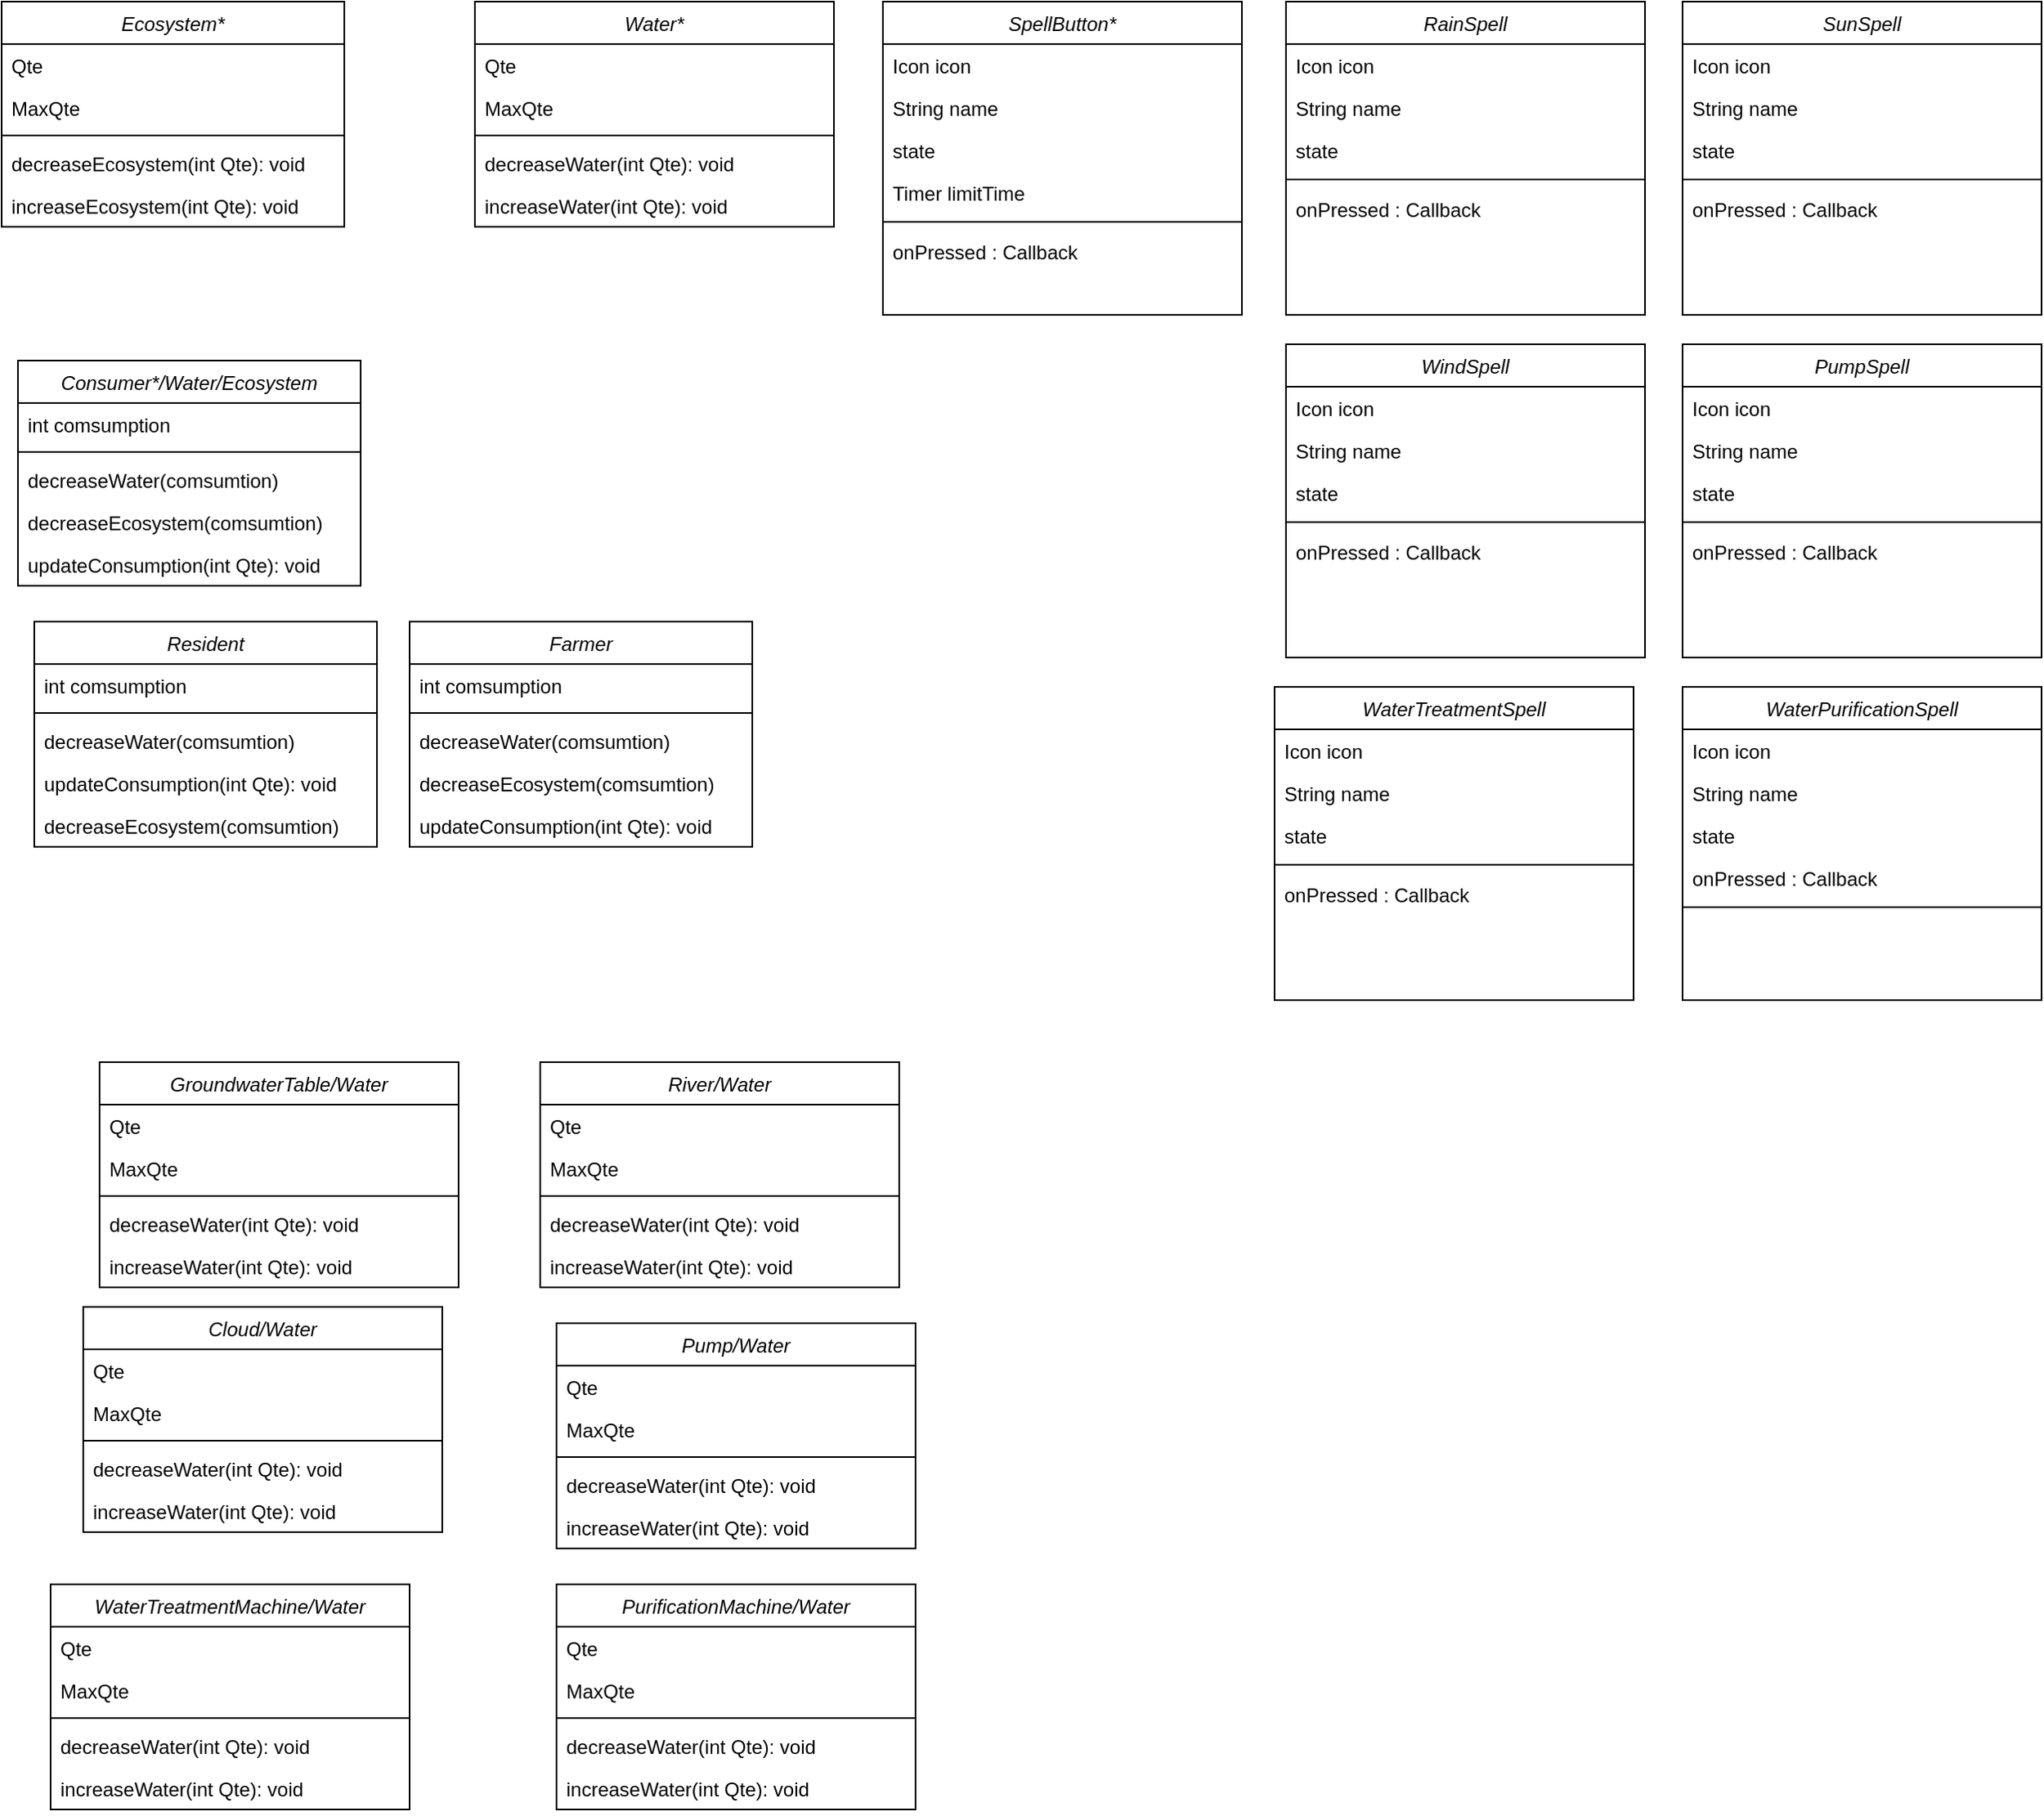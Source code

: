 <mxfile version="15.5.9" type="github">
  <diagram id="C5RBs43oDa-KdzZeNtuy" name="Page-1">
    <mxGraphModel dx="1422" dy="705" grid="1" gridSize="10" guides="1" tooltips="1" connect="1" arrows="1" fold="1" page="1" pageScale="1" pageWidth="827" pageHeight="1169" math="0" shadow="0">
      <root>
        <mxCell id="WIyWlLk6GJQsqaUBKTNV-0" />
        <mxCell id="WIyWlLk6GJQsqaUBKTNV-1" parent="WIyWlLk6GJQsqaUBKTNV-0" />
        <mxCell id="zkfFHV4jXpPFQw0GAbJ--0" value="Ecosystem*" style="swimlane;fontStyle=2;align=center;verticalAlign=top;childLayout=stackLayout;horizontal=1;startSize=26;horizontalStack=0;resizeParent=1;resizeLast=0;collapsible=1;marginBottom=0;rounded=0;shadow=0;strokeWidth=1;" parent="WIyWlLk6GJQsqaUBKTNV-1" vertex="1">
          <mxGeometry x="40" y="80" width="210" height="138" as="geometry">
            <mxRectangle x="230" y="140" width="160" height="26" as="alternateBounds" />
          </mxGeometry>
        </mxCell>
        <mxCell id="zkfFHV4jXpPFQw0GAbJ--1" value="Qte" style="text;align=left;verticalAlign=top;spacingLeft=4;spacingRight=4;overflow=hidden;rotatable=0;points=[[0,0.5],[1,0.5]];portConstraint=eastwest;" parent="zkfFHV4jXpPFQw0GAbJ--0" vertex="1">
          <mxGeometry y="26" width="210" height="26" as="geometry" />
        </mxCell>
        <mxCell id="zkfFHV4jXpPFQw0GAbJ--2" value="MaxQte" style="text;align=left;verticalAlign=top;spacingLeft=4;spacingRight=4;overflow=hidden;rotatable=0;points=[[0,0.5],[1,0.5]];portConstraint=eastwest;rounded=0;shadow=0;html=0;" parent="zkfFHV4jXpPFQw0GAbJ--0" vertex="1">
          <mxGeometry y="52" width="210" height="26" as="geometry" />
        </mxCell>
        <mxCell id="zkfFHV4jXpPFQw0GAbJ--4" value="" style="line;html=1;strokeWidth=1;align=left;verticalAlign=middle;spacingTop=-1;spacingLeft=3;spacingRight=3;rotatable=0;labelPosition=right;points=[];portConstraint=eastwest;" parent="zkfFHV4jXpPFQw0GAbJ--0" vertex="1">
          <mxGeometry y="78" width="210" height="8" as="geometry" />
        </mxCell>
        <mxCell id="zkfFHV4jXpPFQw0GAbJ--5" value="decreaseEcosystem(int Qte): void" style="text;align=left;verticalAlign=top;spacingLeft=4;spacingRight=4;overflow=hidden;rotatable=0;points=[[0,0.5],[1,0.5]];portConstraint=eastwest;" parent="zkfFHV4jXpPFQw0GAbJ--0" vertex="1">
          <mxGeometry y="86" width="210" height="26" as="geometry" />
        </mxCell>
        <mxCell id="nqEdvF_mnoYZQ2Jsdnw8-0" value="increaseEcosystem(int Qte): void" style="text;align=left;verticalAlign=top;spacingLeft=4;spacingRight=4;overflow=hidden;rotatable=0;points=[[0,0.5],[1,0.5]];portConstraint=eastwest;" parent="zkfFHV4jXpPFQw0GAbJ--0" vertex="1">
          <mxGeometry y="112" width="210" height="26" as="geometry" />
        </mxCell>
        <mxCell id="nqEdvF_mnoYZQ2Jsdnw8-1" value="Water*" style="swimlane;fontStyle=2;align=center;verticalAlign=top;childLayout=stackLayout;horizontal=1;startSize=26;horizontalStack=0;resizeParent=1;resizeLast=0;collapsible=1;marginBottom=0;rounded=0;shadow=0;strokeWidth=1;" parent="WIyWlLk6GJQsqaUBKTNV-1" vertex="1">
          <mxGeometry x="330" y="80" width="220" height="138" as="geometry">
            <mxRectangle x="230" y="140" width="160" height="26" as="alternateBounds" />
          </mxGeometry>
        </mxCell>
        <mxCell id="nqEdvF_mnoYZQ2Jsdnw8-2" value="Qte" style="text;align=left;verticalAlign=top;spacingLeft=4;spacingRight=4;overflow=hidden;rotatable=0;points=[[0,0.5],[1,0.5]];portConstraint=eastwest;" parent="nqEdvF_mnoYZQ2Jsdnw8-1" vertex="1">
          <mxGeometry y="26" width="220" height="26" as="geometry" />
        </mxCell>
        <mxCell id="nqEdvF_mnoYZQ2Jsdnw8-3" value="MaxQte" style="text;align=left;verticalAlign=top;spacingLeft=4;spacingRight=4;overflow=hidden;rotatable=0;points=[[0,0.5],[1,0.5]];portConstraint=eastwest;rounded=0;shadow=0;html=0;" parent="nqEdvF_mnoYZQ2Jsdnw8-1" vertex="1">
          <mxGeometry y="52" width="220" height="26" as="geometry" />
        </mxCell>
        <mxCell id="nqEdvF_mnoYZQ2Jsdnw8-4" value="" style="line;html=1;strokeWidth=1;align=left;verticalAlign=middle;spacingTop=-1;spacingLeft=3;spacingRight=3;rotatable=0;labelPosition=right;points=[];portConstraint=eastwest;" parent="nqEdvF_mnoYZQ2Jsdnw8-1" vertex="1">
          <mxGeometry y="78" width="220" height="8" as="geometry" />
        </mxCell>
        <mxCell id="nqEdvF_mnoYZQ2Jsdnw8-5" value="decreaseWater(int Qte): void" style="text;align=left;verticalAlign=top;spacingLeft=4;spacingRight=4;overflow=hidden;rotatable=0;points=[[0,0.5],[1,0.5]];portConstraint=eastwest;" parent="nqEdvF_mnoYZQ2Jsdnw8-1" vertex="1">
          <mxGeometry y="86" width="220" height="26" as="geometry" />
        </mxCell>
        <mxCell id="nqEdvF_mnoYZQ2Jsdnw8-6" value="increaseWater(int Qte): void" style="text;align=left;verticalAlign=top;spacingLeft=4;spacingRight=4;overflow=hidden;rotatable=0;points=[[0,0.5],[1,0.5]];portConstraint=eastwest;" parent="nqEdvF_mnoYZQ2Jsdnw8-1" vertex="1">
          <mxGeometry y="112" width="220" height="26" as="geometry" />
        </mxCell>
        <mxCell id="nqEdvF_mnoYZQ2Jsdnw8-7" value="SpellButton*" style="swimlane;fontStyle=2;align=center;verticalAlign=top;childLayout=stackLayout;horizontal=1;startSize=26;horizontalStack=0;resizeParent=1;resizeLast=0;collapsible=1;marginBottom=0;rounded=0;shadow=0;strokeWidth=1;" parent="WIyWlLk6GJQsqaUBKTNV-1" vertex="1">
          <mxGeometry x="580" y="80" width="220" height="192" as="geometry">
            <mxRectangle x="230" y="140" width="160" height="26" as="alternateBounds" />
          </mxGeometry>
        </mxCell>
        <mxCell id="nqEdvF_mnoYZQ2Jsdnw8-8" value="Icon icon" style="text;align=left;verticalAlign=top;spacingLeft=4;spacingRight=4;overflow=hidden;rotatable=0;points=[[0,0.5],[1,0.5]];portConstraint=eastwest;" parent="nqEdvF_mnoYZQ2Jsdnw8-7" vertex="1">
          <mxGeometry y="26" width="220" height="26" as="geometry" />
        </mxCell>
        <mxCell id="nqEdvF_mnoYZQ2Jsdnw8-9" value="String name" style="text;align=left;verticalAlign=top;spacingLeft=4;spacingRight=4;overflow=hidden;rotatable=0;points=[[0,0.5],[1,0.5]];portConstraint=eastwest;rounded=0;shadow=0;html=0;" parent="nqEdvF_mnoYZQ2Jsdnw8-7" vertex="1">
          <mxGeometry y="52" width="220" height="26" as="geometry" />
        </mxCell>
        <mxCell id="nqEdvF_mnoYZQ2Jsdnw8-14" value="state" style="text;align=left;verticalAlign=top;spacingLeft=4;spacingRight=4;overflow=hidden;rotatable=0;points=[[0,0.5],[1,0.5]];portConstraint=eastwest;rounded=0;shadow=0;html=0;" parent="nqEdvF_mnoYZQ2Jsdnw8-7" vertex="1">
          <mxGeometry y="78" width="220" height="26" as="geometry" />
        </mxCell>
        <mxCell id="oT5pL29yHz4cGsbpl9JI-1" value="Timer limitTime" style="text;align=left;verticalAlign=top;spacingLeft=4;spacingRight=4;overflow=hidden;rotatable=0;points=[[0,0.5],[1,0.5]];portConstraint=eastwest;rounded=0;shadow=0;html=0;" vertex="1" parent="nqEdvF_mnoYZQ2Jsdnw8-7">
          <mxGeometry y="104" width="220" height="26" as="geometry" />
        </mxCell>
        <mxCell id="nqEdvF_mnoYZQ2Jsdnw8-10" value="" style="line;html=1;strokeWidth=1;align=left;verticalAlign=middle;spacingTop=-1;spacingLeft=3;spacingRight=3;rotatable=0;labelPosition=right;points=[];portConstraint=eastwest;" parent="nqEdvF_mnoYZQ2Jsdnw8-7" vertex="1">
          <mxGeometry y="130" width="220" height="10" as="geometry" />
        </mxCell>
        <mxCell id="nqEdvF_mnoYZQ2Jsdnw8-13" value="onPressed : Callback" style="text;align=left;verticalAlign=top;spacingLeft=4;spacingRight=4;overflow=hidden;rotatable=0;points=[[0,0.5],[1,0.5]];portConstraint=eastwest;rounded=0;shadow=0;html=0;" parent="nqEdvF_mnoYZQ2Jsdnw8-7" vertex="1">
          <mxGeometry y="140" width="220" height="26" as="geometry" />
        </mxCell>
        <mxCell id="nqEdvF_mnoYZQ2Jsdnw8-15" value="RainSpell" style="swimlane;fontStyle=2;align=center;verticalAlign=top;childLayout=stackLayout;horizontal=1;startSize=26;horizontalStack=0;resizeParent=1;resizeLast=0;collapsible=1;marginBottom=0;rounded=0;shadow=0;strokeWidth=1;" parent="WIyWlLk6GJQsqaUBKTNV-1" vertex="1">
          <mxGeometry x="827" y="80" width="220" height="192" as="geometry">
            <mxRectangle x="230" y="140" width="160" height="26" as="alternateBounds" />
          </mxGeometry>
        </mxCell>
        <mxCell id="nqEdvF_mnoYZQ2Jsdnw8-16" value="Icon icon" style="text;align=left;verticalAlign=top;spacingLeft=4;spacingRight=4;overflow=hidden;rotatable=0;points=[[0,0.5],[1,0.5]];portConstraint=eastwest;" parent="nqEdvF_mnoYZQ2Jsdnw8-15" vertex="1">
          <mxGeometry y="26" width="220" height="26" as="geometry" />
        </mxCell>
        <mxCell id="nqEdvF_mnoYZQ2Jsdnw8-17" value="String name" style="text;align=left;verticalAlign=top;spacingLeft=4;spacingRight=4;overflow=hidden;rotatable=0;points=[[0,0.5],[1,0.5]];portConstraint=eastwest;rounded=0;shadow=0;html=0;" parent="nqEdvF_mnoYZQ2Jsdnw8-15" vertex="1">
          <mxGeometry y="52" width="220" height="26" as="geometry" />
        </mxCell>
        <mxCell id="nqEdvF_mnoYZQ2Jsdnw8-19" value="state" style="text;align=left;verticalAlign=top;spacingLeft=4;spacingRight=4;overflow=hidden;rotatable=0;points=[[0,0.5],[1,0.5]];portConstraint=eastwest;rounded=0;shadow=0;html=0;" parent="nqEdvF_mnoYZQ2Jsdnw8-15" vertex="1">
          <mxGeometry y="78" width="220" height="26" as="geometry" />
        </mxCell>
        <mxCell id="nqEdvF_mnoYZQ2Jsdnw8-20" value="" style="line;html=1;strokeWidth=1;align=left;verticalAlign=middle;spacingTop=-1;spacingLeft=3;spacingRight=3;rotatable=0;labelPosition=right;points=[];portConstraint=eastwest;" parent="nqEdvF_mnoYZQ2Jsdnw8-15" vertex="1">
          <mxGeometry y="104" width="220" height="10" as="geometry" />
        </mxCell>
        <mxCell id="nqEdvF_mnoYZQ2Jsdnw8-23" value="onPressed : Callback" style="text;align=left;verticalAlign=top;spacingLeft=4;spacingRight=4;overflow=hidden;rotatable=0;points=[[0,0.5],[1,0.5]];portConstraint=eastwest;rounded=0;shadow=0;html=0;" parent="nqEdvF_mnoYZQ2Jsdnw8-15" vertex="1">
          <mxGeometry y="114" width="220" height="26" as="geometry" />
        </mxCell>
        <mxCell id="nqEdvF_mnoYZQ2Jsdnw8-24" value="SunSpell" style="swimlane;fontStyle=2;align=center;verticalAlign=top;childLayout=stackLayout;horizontal=1;startSize=26;horizontalStack=0;resizeParent=1;resizeLast=0;collapsible=1;marginBottom=0;rounded=0;shadow=0;strokeWidth=1;" parent="WIyWlLk6GJQsqaUBKTNV-1" vertex="1">
          <mxGeometry x="1070" y="80" width="220" height="192" as="geometry">
            <mxRectangle x="230" y="140" width="160" height="26" as="alternateBounds" />
          </mxGeometry>
        </mxCell>
        <mxCell id="nqEdvF_mnoYZQ2Jsdnw8-25" value="Icon icon" style="text;align=left;verticalAlign=top;spacingLeft=4;spacingRight=4;overflow=hidden;rotatable=0;points=[[0,0.5],[1,0.5]];portConstraint=eastwest;" parent="nqEdvF_mnoYZQ2Jsdnw8-24" vertex="1">
          <mxGeometry y="26" width="220" height="26" as="geometry" />
        </mxCell>
        <mxCell id="nqEdvF_mnoYZQ2Jsdnw8-26" value="String name" style="text;align=left;verticalAlign=top;spacingLeft=4;spacingRight=4;overflow=hidden;rotatable=0;points=[[0,0.5],[1,0.5]];portConstraint=eastwest;rounded=0;shadow=0;html=0;" parent="nqEdvF_mnoYZQ2Jsdnw8-24" vertex="1">
          <mxGeometry y="52" width="220" height="26" as="geometry" />
        </mxCell>
        <mxCell id="nqEdvF_mnoYZQ2Jsdnw8-27" value="state" style="text;align=left;verticalAlign=top;spacingLeft=4;spacingRight=4;overflow=hidden;rotatable=0;points=[[0,0.5],[1,0.5]];portConstraint=eastwest;rounded=0;shadow=0;html=0;" parent="nqEdvF_mnoYZQ2Jsdnw8-24" vertex="1">
          <mxGeometry y="78" width="220" height="26" as="geometry" />
        </mxCell>
        <mxCell id="nqEdvF_mnoYZQ2Jsdnw8-28" value="" style="line;html=1;strokeWidth=1;align=left;verticalAlign=middle;spacingTop=-1;spacingLeft=3;spacingRight=3;rotatable=0;labelPosition=right;points=[];portConstraint=eastwest;" parent="nqEdvF_mnoYZQ2Jsdnw8-24" vertex="1">
          <mxGeometry y="104" width="220" height="10" as="geometry" />
        </mxCell>
        <mxCell id="nqEdvF_mnoYZQ2Jsdnw8-29" value="onPressed : Callback" style="text;align=left;verticalAlign=top;spacingLeft=4;spacingRight=4;overflow=hidden;rotatable=0;points=[[0,0.5],[1,0.5]];portConstraint=eastwest;rounded=0;shadow=0;html=0;" parent="nqEdvF_mnoYZQ2Jsdnw8-24" vertex="1">
          <mxGeometry y="114" width="220" height="26" as="geometry" />
        </mxCell>
        <mxCell id="nqEdvF_mnoYZQ2Jsdnw8-30" value="WindSpell" style="swimlane;fontStyle=2;align=center;verticalAlign=top;childLayout=stackLayout;horizontal=1;startSize=26;horizontalStack=0;resizeParent=1;resizeLast=0;collapsible=1;marginBottom=0;rounded=0;shadow=0;strokeWidth=1;" parent="WIyWlLk6GJQsqaUBKTNV-1" vertex="1">
          <mxGeometry x="827" y="290" width="220" height="192" as="geometry">
            <mxRectangle x="230" y="140" width="160" height="26" as="alternateBounds" />
          </mxGeometry>
        </mxCell>
        <mxCell id="nqEdvF_mnoYZQ2Jsdnw8-31" value="Icon icon" style="text;align=left;verticalAlign=top;spacingLeft=4;spacingRight=4;overflow=hidden;rotatable=0;points=[[0,0.5],[1,0.5]];portConstraint=eastwest;" parent="nqEdvF_mnoYZQ2Jsdnw8-30" vertex="1">
          <mxGeometry y="26" width="220" height="26" as="geometry" />
        </mxCell>
        <mxCell id="nqEdvF_mnoYZQ2Jsdnw8-32" value="String name" style="text;align=left;verticalAlign=top;spacingLeft=4;spacingRight=4;overflow=hidden;rotatable=0;points=[[0,0.5],[1,0.5]];portConstraint=eastwest;rounded=0;shadow=0;html=0;" parent="nqEdvF_mnoYZQ2Jsdnw8-30" vertex="1">
          <mxGeometry y="52" width="220" height="26" as="geometry" />
        </mxCell>
        <mxCell id="nqEdvF_mnoYZQ2Jsdnw8-33" value="state" style="text;align=left;verticalAlign=top;spacingLeft=4;spacingRight=4;overflow=hidden;rotatable=0;points=[[0,0.5],[1,0.5]];portConstraint=eastwest;rounded=0;shadow=0;html=0;" parent="nqEdvF_mnoYZQ2Jsdnw8-30" vertex="1">
          <mxGeometry y="78" width="220" height="26" as="geometry" />
        </mxCell>
        <mxCell id="nqEdvF_mnoYZQ2Jsdnw8-34" value="" style="line;html=1;strokeWidth=1;align=left;verticalAlign=middle;spacingTop=-1;spacingLeft=3;spacingRight=3;rotatable=0;labelPosition=right;points=[];portConstraint=eastwest;" parent="nqEdvF_mnoYZQ2Jsdnw8-30" vertex="1">
          <mxGeometry y="104" width="220" height="10" as="geometry" />
        </mxCell>
        <mxCell id="nqEdvF_mnoYZQ2Jsdnw8-35" value="onPressed : Callback" style="text;align=left;verticalAlign=top;spacingLeft=4;spacingRight=4;overflow=hidden;rotatable=0;points=[[0,0.5],[1,0.5]];portConstraint=eastwest;rounded=0;shadow=0;html=0;" parent="nqEdvF_mnoYZQ2Jsdnw8-30" vertex="1">
          <mxGeometry y="114" width="220" height="26" as="geometry" />
        </mxCell>
        <mxCell id="nqEdvF_mnoYZQ2Jsdnw8-36" value="PumpSpell" style="swimlane;fontStyle=2;align=center;verticalAlign=top;childLayout=stackLayout;horizontal=1;startSize=26;horizontalStack=0;resizeParent=1;resizeLast=0;collapsible=1;marginBottom=0;rounded=0;shadow=0;strokeWidth=1;" parent="WIyWlLk6GJQsqaUBKTNV-1" vertex="1">
          <mxGeometry x="1070" y="290" width="220" height="192" as="geometry">
            <mxRectangle x="230" y="140" width="160" height="26" as="alternateBounds" />
          </mxGeometry>
        </mxCell>
        <mxCell id="nqEdvF_mnoYZQ2Jsdnw8-37" value="Icon icon" style="text;align=left;verticalAlign=top;spacingLeft=4;spacingRight=4;overflow=hidden;rotatable=0;points=[[0,0.5],[1,0.5]];portConstraint=eastwest;" parent="nqEdvF_mnoYZQ2Jsdnw8-36" vertex="1">
          <mxGeometry y="26" width="220" height="26" as="geometry" />
        </mxCell>
        <mxCell id="nqEdvF_mnoYZQ2Jsdnw8-38" value="String name" style="text;align=left;verticalAlign=top;spacingLeft=4;spacingRight=4;overflow=hidden;rotatable=0;points=[[0,0.5],[1,0.5]];portConstraint=eastwest;rounded=0;shadow=0;html=0;" parent="nqEdvF_mnoYZQ2Jsdnw8-36" vertex="1">
          <mxGeometry y="52" width="220" height="26" as="geometry" />
        </mxCell>
        <mxCell id="nqEdvF_mnoYZQ2Jsdnw8-39" value="state" style="text;align=left;verticalAlign=top;spacingLeft=4;spacingRight=4;overflow=hidden;rotatable=0;points=[[0,0.5],[1,0.5]];portConstraint=eastwest;rounded=0;shadow=0;html=0;" parent="nqEdvF_mnoYZQ2Jsdnw8-36" vertex="1">
          <mxGeometry y="78" width="220" height="26" as="geometry" />
        </mxCell>
        <mxCell id="nqEdvF_mnoYZQ2Jsdnw8-40" value="" style="line;html=1;strokeWidth=1;align=left;verticalAlign=middle;spacingTop=-1;spacingLeft=3;spacingRight=3;rotatable=0;labelPosition=right;points=[];portConstraint=eastwest;" parent="nqEdvF_mnoYZQ2Jsdnw8-36" vertex="1">
          <mxGeometry y="104" width="220" height="10" as="geometry" />
        </mxCell>
        <mxCell id="nqEdvF_mnoYZQ2Jsdnw8-41" value="onPressed : Callback" style="text;align=left;verticalAlign=top;spacingLeft=4;spacingRight=4;overflow=hidden;rotatable=0;points=[[0,0.5],[1,0.5]];portConstraint=eastwest;rounded=0;shadow=0;html=0;" parent="nqEdvF_mnoYZQ2Jsdnw8-36" vertex="1">
          <mxGeometry y="114" width="220" height="26" as="geometry" />
        </mxCell>
        <mxCell id="nqEdvF_mnoYZQ2Jsdnw8-42" value="WaterTreatmentSpell" style="swimlane;fontStyle=2;align=center;verticalAlign=top;childLayout=stackLayout;horizontal=1;startSize=26;horizontalStack=0;resizeParent=1;resizeLast=0;collapsible=1;marginBottom=0;rounded=0;shadow=0;strokeWidth=1;" parent="WIyWlLk6GJQsqaUBKTNV-1" vertex="1">
          <mxGeometry x="820" y="500" width="220" height="192" as="geometry">
            <mxRectangle x="230" y="140" width="160" height="26" as="alternateBounds" />
          </mxGeometry>
        </mxCell>
        <mxCell id="nqEdvF_mnoYZQ2Jsdnw8-43" value="Icon icon" style="text;align=left;verticalAlign=top;spacingLeft=4;spacingRight=4;overflow=hidden;rotatable=0;points=[[0,0.5],[1,0.5]];portConstraint=eastwest;" parent="nqEdvF_mnoYZQ2Jsdnw8-42" vertex="1">
          <mxGeometry y="26" width="220" height="26" as="geometry" />
        </mxCell>
        <mxCell id="nqEdvF_mnoYZQ2Jsdnw8-44" value="String name" style="text;align=left;verticalAlign=top;spacingLeft=4;spacingRight=4;overflow=hidden;rotatable=0;points=[[0,0.5],[1,0.5]];portConstraint=eastwest;rounded=0;shadow=0;html=0;" parent="nqEdvF_mnoYZQ2Jsdnw8-42" vertex="1">
          <mxGeometry y="52" width="220" height="26" as="geometry" />
        </mxCell>
        <mxCell id="nqEdvF_mnoYZQ2Jsdnw8-45" value="state" style="text;align=left;verticalAlign=top;spacingLeft=4;spacingRight=4;overflow=hidden;rotatable=0;points=[[0,0.5],[1,0.5]];portConstraint=eastwest;rounded=0;shadow=0;html=0;" parent="nqEdvF_mnoYZQ2Jsdnw8-42" vertex="1">
          <mxGeometry y="78" width="220" height="26" as="geometry" />
        </mxCell>
        <mxCell id="nqEdvF_mnoYZQ2Jsdnw8-46" value="" style="line;html=1;strokeWidth=1;align=left;verticalAlign=middle;spacingTop=-1;spacingLeft=3;spacingRight=3;rotatable=0;labelPosition=right;points=[];portConstraint=eastwest;" parent="nqEdvF_mnoYZQ2Jsdnw8-42" vertex="1">
          <mxGeometry y="104" width="220" height="10" as="geometry" />
        </mxCell>
        <mxCell id="nqEdvF_mnoYZQ2Jsdnw8-47" value="onPressed : Callback" style="text;align=left;verticalAlign=top;spacingLeft=4;spacingRight=4;overflow=hidden;rotatable=0;points=[[0,0.5],[1,0.5]];portConstraint=eastwest;rounded=0;shadow=0;html=0;" parent="nqEdvF_mnoYZQ2Jsdnw8-42" vertex="1">
          <mxGeometry y="114" width="220" height="26" as="geometry" />
        </mxCell>
        <mxCell id="nqEdvF_mnoYZQ2Jsdnw8-48" value="WaterPurificationSpell" style="swimlane;fontStyle=2;align=center;verticalAlign=top;childLayout=stackLayout;horizontal=1;startSize=26;horizontalStack=0;resizeParent=1;resizeLast=0;collapsible=1;marginBottom=0;rounded=0;shadow=0;strokeWidth=1;" parent="WIyWlLk6GJQsqaUBKTNV-1" vertex="1">
          <mxGeometry x="1070" y="500" width="220" height="192" as="geometry">
            <mxRectangle x="230" y="140" width="160" height="26" as="alternateBounds" />
          </mxGeometry>
        </mxCell>
        <mxCell id="nqEdvF_mnoYZQ2Jsdnw8-49" value="Icon icon" style="text;align=left;verticalAlign=top;spacingLeft=4;spacingRight=4;overflow=hidden;rotatable=0;points=[[0,0.5],[1,0.5]];portConstraint=eastwest;" parent="nqEdvF_mnoYZQ2Jsdnw8-48" vertex="1">
          <mxGeometry y="26" width="220" height="26" as="geometry" />
        </mxCell>
        <mxCell id="nqEdvF_mnoYZQ2Jsdnw8-50" value="String name" style="text;align=left;verticalAlign=top;spacingLeft=4;spacingRight=4;overflow=hidden;rotatable=0;points=[[0,0.5],[1,0.5]];portConstraint=eastwest;rounded=0;shadow=0;html=0;" parent="nqEdvF_mnoYZQ2Jsdnw8-48" vertex="1">
          <mxGeometry y="52" width="220" height="26" as="geometry" />
        </mxCell>
        <mxCell id="nqEdvF_mnoYZQ2Jsdnw8-51" value="state" style="text;align=left;verticalAlign=top;spacingLeft=4;spacingRight=4;overflow=hidden;rotatable=0;points=[[0,0.5],[1,0.5]];portConstraint=eastwest;rounded=0;shadow=0;html=0;" parent="nqEdvF_mnoYZQ2Jsdnw8-48" vertex="1">
          <mxGeometry y="78" width="220" height="26" as="geometry" />
        </mxCell>
        <mxCell id="nqEdvF_mnoYZQ2Jsdnw8-53" value="onPressed : Callback" style="text;align=left;verticalAlign=top;spacingLeft=4;spacingRight=4;overflow=hidden;rotatable=0;points=[[0,0.5],[1,0.5]];portConstraint=eastwest;rounded=0;shadow=0;html=0;" parent="nqEdvF_mnoYZQ2Jsdnw8-48" vertex="1">
          <mxGeometry y="104" width="220" height="26" as="geometry" />
        </mxCell>
        <mxCell id="nqEdvF_mnoYZQ2Jsdnw8-52" value="" style="line;html=1;strokeWidth=1;align=left;verticalAlign=middle;spacingTop=-1;spacingLeft=3;spacingRight=3;rotatable=0;labelPosition=right;points=[];portConstraint=eastwest;" parent="nqEdvF_mnoYZQ2Jsdnw8-48" vertex="1">
          <mxGeometry y="130" width="220" height="10" as="geometry" />
        </mxCell>
        <mxCell id="nqEdvF_mnoYZQ2Jsdnw8-55" value="Farmer" style="swimlane;fontStyle=2;align=center;verticalAlign=top;childLayout=stackLayout;horizontal=1;startSize=26;horizontalStack=0;resizeParent=1;resizeLast=0;collapsible=1;marginBottom=0;rounded=0;shadow=0;strokeWidth=1;" parent="WIyWlLk6GJQsqaUBKTNV-1" vertex="1">
          <mxGeometry x="290" y="460" width="210" height="138" as="geometry">
            <mxRectangle x="230" y="140" width="160" height="26" as="alternateBounds" />
          </mxGeometry>
        </mxCell>
        <mxCell id="nqEdvF_mnoYZQ2Jsdnw8-56" value="int comsumption" style="text;align=left;verticalAlign=top;spacingLeft=4;spacingRight=4;overflow=hidden;rotatable=0;points=[[0,0.5],[1,0.5]];portConstraint=eastwest;" parent="nqEdvF_mnoYZQ2Jsdnw8-55" vertex="1">
          <mxGeometry y="26" width="210" height="26" as="geometry" />
        </mxCell>
        <mxCell id="nqEdvF_mnoYZQ2Jsdnw8-58" value="" style="line;html=1;strokeWidth=1;align=left;verticalAlign=middle;spacingTop=-1;spacingLeft=3;spacingRight=3;rotatable=0;labelPosition=right;points=[];portConstraint=eastwest;" parent="nqEdvF_mnoYZQ2Jsdnw8-55" vertex="1">
          <mxGeometry y="52" width="210" height="8" as="geometry" />
        </mxCell>
        <mxCell id="nqEdvF_mnoYZQ2Jsdnw8-80" value="decreaseWater(comsumtion)" style="text;align=left;verticalAlign=top;spacingLeft=4;spacingRight=4;overflow=hidden;rotatable=0;points=[[0,0.5],[1,0.5]];portConstraint=eastwest;" parent="nqEdvF_mnoYZQ2Jsdnw8-55" vertex="1">
          <mxGeometry y="60" width="210" height="26" as="geometry" />
        </mxCell>
        <mxCell id="nqEdvF_mnoYZQ2Jsdnw8-82" value="decreaseEcosystem(comsumtion)" style="text;align=left;verticalAlign=top;spacingLeft=4;spacingRight=4;overflow=hidden;rotatable=0;points=[[0,0.5],[1,0.5]];portConstraint=eastwest;" parent="nqEdvF_mnoYZQ2Jsdnw8-55" vertex="1">
          <mxGeometry y="86" width="210" height="26" as="geometry" />
        </mxCell>
        <mxCell id="nqEdvF_mnoYZQ2Jsdnw8-81" value="updateConsumption(int Qte): void" style="text;align=left;verticalAlign=top;spacingLeft=4;spacingRight=4;overflow=hidden;rotatable=0;points=[[0,0.5],[1,0.5]];portConstraint=eastwest;" parent="nqEdvF_mnoYZQ2Jsdnw8-55" vertex="1">
          <mxGeometry y="112" width="210" height="26" as="geometry" />
        </mxCell>
        <mxCell id="nqEdvF_mnoYZQ2Jsdnw8-61" value="Resident" style="swimlane;fontStyle=2;align=center;verticalAlign=top;childLayout=stackLayout;horizontal=1;startSize=26;horizontalStack=0;resizeParent=1;resizeLast=0;collapsible=1;marginBottom=0;rounded=0;shadow=0;strokeWidth=1;" parent="WIyWlLk6GJQsqaUBKTNV-1" vertex="1">
          <mxGeometry x="60" y="460" width="210" height="138" as="geometry">
            <mxRectangle x="230" y="140" width="160" height="26" as="alternateBounds" />
          </mxGeometry>
        </mxCell>
        <mxCell id="nqEdvF_mnoYZQ2Jsdnw8-62" value="int comsumption" style="text;align=left;verticalAlign=top;spacingLeft=4;spacingRight=4;overflow=hidden;rotatable=0;points=[[0,0.5],[1,0.5]];portConstraint=eastwest;" parent="nqEdvF_mnoYZQ2Jsdnw8-61" vertex="1">
          <mxGeometry y="26" width="210" height="26" as="geometry" />
        </mxCell>
        <mxCell id="nqEdvF_mnoYZQ2Jsdnw8-64" value="" style="line;html=1;strokeWidth=1;align=left;verticalAlign=middle;spacingTop=-1;spacingLeft=3;spacingRight=3;rotatable=0;labelPosition=right;points=[];portConstraint=eastwest;" parent="nqEdvF_mnoYZQ2Jsdnw8-61" vertex="1">
          <mxGeometry y="52" width="210" height="8" as="geometry" />
        </mxCell>
        <mxCell id="nqEdvF_mnoYZQ2Jsdnw8-77" value="decreaseWater(comsumtion)" style="text;align=left;verticalAlign=top;spacingLeft=4;spacingRight=4;overflow=hidden;rotatable=0;points=[[0,0.5],[1,0.5]];portConstraint=eastwest;" parent="nqEdvF_mnoYZQ2Jsdnw8-61" vertex="1">
          <mxGeometry y="60" width="210" height="26" as="geometry" />
        </mxCell>
        <mxCell id="nqEdvF_mnoYZQ2Jsdnw8-79" value="updateConsumption(int Qte): void" style="text;align=left;verticalAlign=top;spacingLeft=4;spacingRight=4;overflow=hidden;rotatable=0;points=[[0,0.5],[1,0.5]];portConstraint=eastwest;" parent="nqEdvF_mnoYZQ2Jsdnw8-61" vertex="1">
          <mxGeometry y="86" width="210" height="26" as="geometry" />
        </mxCell>
        <mxCell id="nqEdvF_mnoYZQ2Jsdnw8-78" value="decreaseEcosystem(comsumtion)" style="text;align=left;verticalAlign=top;spacingLeft=4;spacingRight=4;overflow=hidden;rotatable=0;points=[[0,0.5],[1,0.5]];portConstraint=eastwest;" parent="nqEdvF_mnoYZQ2Jsdnw8-61" vertex="1">
          <mxGeometry y="112" width="210" height="26" as="geometry" />
        </mxCell>
        <mxCell id="nqEdvF_mnoYZQ2Jsdnw8-70" value="Consumer*/Water/Ecosystem" style="swimlane;fontStyle=2;align=center;verticalAlign=top;childLayout=stackLayout;horizontal=1;startSize=26;horizontalStack=0;resizeParent=1;resizeLast=0;collapsible=1;marginBottom=0;rounded=0;shadow=0;strokeWidth=1;" parent="WIyWlLk6GJQsqaUBKTNV-1" vertex="1">
          <mxGeometry x="50" y="300" width="210" height="138" as="geometry">
            <mxRectangle x="230" y="140" width="160" height="26" as="alternateBounds" />
          </mxGeometry>
        </mxCell>
        <mxCell id="nqEdvF_mnoYZQ2Jsdnw8-71" value="int comsumption" style="text;align=left;verticalAlign=top;spacingLeft=4;spacingRight=4;overflow=hidden;rotatable=0;points=[[0,0.5],[1,0.5]];portConstraint=eastwest;" parent="nqEdvF_mnoYZQ2Jsdnw8-70" vertex="1">
          <mxGeometry y="26" width="210" height="26" as="geometry" />
        </mxCell>
        <mxCell id="nqEdvF_mnoYZQ2Jsdnw8-72" value="" style="line;html=1;strokeWidth=1;align=left;verticalAlign=middle;spacingTop=-1;spacingLeft=3;spacingRight=3;rotatable=0;labelPosition=right;points=[];portConstraint=eastwest;" parent="nqEdvF_mnoYZQ2Jsdnw8-70" vertex="1">
          <mxGeometry y="52" width="210" height="8" as="geometry" />
        </mxCell>
        <mxCell id="nqEdvF_mnoYZQ2Jsdnw8-73" value="decreaseWater(comsumtion)" style="text;align=left;verticalAlign=top;spacingLeft=4;spacingRight=4;overflow=hidden;rotatable=0;points=[[0,0.5],[1,0.5]];portConstraint=eastwest;" parent="nqEdvF_mnoYZQ2Jsdnw8-70" vertex="1">
          <mxGeometry y="60" width="210" height="26" as="geometry" />
        </mxCell>
        <mxCell id="nqEdvF_mnoYZQ2Jsdnw8-76" value="decreaseEcosystem(comsumtion)" style="text;align=left;verticalAlign=top;spacingLeft=4;spacingRight=4;overflow=hidden;rotatable=0;points=[[0,0.5],[1,0.5]];portConstraint=eastwest;" parent="nqEdvF_mnoYZQ2Jsdnw8-70" vertex="1">
          <mxGeometry y="86" width="210" height="26" as="geometry" />
        </mxCell>
        <mxCell id="nqEdvF_mnoYZQ2Jsdnw8-75" value="updateConsumption(int Qte): void" style="text;align=left;verticalAlign=top;spacingLeft=4;spacingRight=4;overflow=hidden;rotatable=0;points=[[0,0.5],[1,0.5]];portConstraint=eastwest;" parent="nqEdvF_mnoYZQ2Jsdnw8-70" vertex="1">
          <mxGeometry y="112" width="210" height="26" as="geometry" />
        </mxCell>
        <mxCell id="nqEdvF_mnoYZQ2Jsdnw8-83" value="GroundwaterTable/Water" style="swimlane;fontStyle=2;align=center;verticalAlign=top;childLayout=stackLayout;horizontal=1;startSize=26;horizontalStack=0;resizeParent=1;resizeLast=0;collapsible=1;marginBottom=0;rounded=0;shadow=0;strokeWidth=1;" parent="WIyWlLk6GJQsqaUBKTNV-1" vertex="1">
          <mxGeometry x="100" y="730" width="220" height="138" as="geometry">
            <mxRectangle x="230" y="140" width="160" height="26" as="alternateBounds" />
          </mxGeometry>
        </mxCell>
        <mxCell id="nqEdvF_mnoYZQ2Jsdnw8-84" value="Qte" style="text;align=left;verticalAlign=top;spacingLeft=4;spacingRight=4;overflow=hidden;rotatable=0;points=[[0,0.5],[1,0.5]];portConstraint=eastwest;" parent="nqEdvF_mnoYZQ2Jsdnw8-83" vertex="1">
          <mxGeometry y="26" width="220" height="26" as="geometry" />
        </mxCell>
        <mxCell id="nqEdvF_mnoYZQ2Jsdnw8-85" value="MaxQte" style="text;align=left;verticalAlign=top;spacingLeft=4;spacingRight=4;overflow=hidden;rotatable=0;points=[[0,0.5],[1,0.5]];portConstraint=eastwest;rounded=0;shadow=0;html=0;" parent="nqEdvF_mnoYZQ2Jsdnw8-83" vertex="1">
          <mxGeometry y="52" width="220" height="26" as="geometry" />
        </mxCell>
        <mxCell id="nqEdvF_mnoYZQ2Jsdnw8-86" value="" style="line;html=1;strokeWidth=1;align=left;verticalAlign=middle;spacingTop=-1;spacingLeft=3;spacingRight=3;rotatable=0;labelPosition=right;points=[];portConstraint=eastwest;" parent="nqEdvF_mnoYZQ2Jsdnw8-83" vertex="1">
          <mxGeometry y="78" width="220" height="8" as="geometry" />
        </mxCell>
        <mxCell id="nqEdvF_mnoYZQ2Jsdnw8-87" value="decreaseWater(int Qte): void" style="text;align=left;verticalAlign=top;spacingLeft=4;spacingRight=4;overflow=hidden;rotatable=0;points=[[0,0.5],[1,0.5]];portConstraint=eastwest;" parent="nqEdvF_mnoYZQ2Jsdnw8-83" vertex="1">
          <mxGeometry y="86" width="220" height="26" as="geometry" />
        </mxCell>
        <mxCell id="nqEdvF_mnoYZQ2Jsdnw8-88" value="increaseWater(int Qte): void" style="text;align=left;verticalAlign=top;spacingLeft=4;spacingRight=4;overflow=hidden;rotatable=0;points=[[0,0.5],[1,0.5]];portConstraint=eastwest;" parent="nqEdvF_mnoYZQ2Jsdnw8-83" vertex="1">
          <mxGeometry y="112" width="220" height="26" as="geometry" />
        </mxCell>
        <mxCell id="nqEdvF_mnoYZQ2Jsdnw8-89" value="River/Water" style="swimlane;fontStyle=2;align=center;verticalAlign=top;childLayout=stackLayout;horizontal=1;startSize=26;horizontalStack=0;resizeParent=1;resizeLast=0;collapsible=1;marginBottom=0;rounded=0;shadow=0;strokeWidth=1;" parent="WIyWlLk6GJQsqaUBKTNV-1" vertex="1">
          <mxGeometry x="370" y="730" width="220" height="138" as="geometry">
            <mxRectangle x="230" y="140" width="160" height="26" as="alternateBounds" />
          </mxGeometry>
        </mxCell>
        <mxCell id="nqEdvF_mnoYZQ2Jsdnw8-90" value="Qte" style="text;align=left;verticalAlign=top;spacingLeft=4;spacingRight=4;overflow=hidden;rotatable=0;points=[[0,0.5],[1,0.5]];portConstraint=eastwest;" parent="nqEdvF_mnoYZQ2Jsdnw8-89" vertex="1">
          <mxGeometry y="26" width="220" height="26" as="geometry" />
        </mxCell>
        <mxCell id="nqEdvF_mnoYZQ2Jsdnw8-91" value="MaxQte" style="text;align=left;verticalAlign=top;spacingLeft=4;spacingRight=4;overflow=hidden;rotatable=0;points=[[0,0.5],[1,0.5]];portConstraint=eastwest;rounded=0;shadow=0;html=0;" parent="nqEdvF_mnoYZQ2Jsdnw8-89" vertex="1">
          <mxGeometry y="52" width="220" height="26" as="geometry" />
        </mxCell>
        <mxCell id="nqEdvF_mnoYZQ2Jsdnw8-92" value="" style="line;html=1;strokeWidth=1;align=left;verticalAlign=middle;spacingTop=-1;spacingLeft=3;spacingRight=3;rotatable=0;labelPosition=right;points=[];portConstraint=eastwest;" parent="nqEdvF_mnoYZQ2Jsdnw8-89" vertex="1">
          <mxGeometry y="78" width="220" height="8" as="geometry" />
        </mxCell>
        <mxCell id="nqEdvF_mnoYZQ2Jsdnw8-93" value="decreaseWater(int Qte): void" style="text;align=left;verticalAlign=top;spacingLeft=4;spacingRight=4;overflow=hidden;rotatable=0;points=[[0,0.5],[1,0.5]];portConstraint=eastwest;" parent="nqEdvF_mnoYZQ2Jsdnw8-89" vertex="1">
          <mxGeometry y="86" width="220" height="26" as="geometry" />
        </mxCell>
        <mxCell id="nqEdvF_mnoYZQ2Jsdnw8-94" value="increaseWater(int Qte): void" style="text;align=left;verticalAlign=top;spacingLeft=4;spacingRight=4;overflow=hidden;rotatable=0;points=[[0,0.5],[1,0.5]];portConstraint=eastwest;" parent="nqEdvF_mnoYZQ2Jsdnw8-89" vertex="1">
          <mxGeometry y="112" width="220" height="26" as="geometry" />
        </mxCell>
        <mxCell id="nqEdvF_mnoYZQ2Jsdnw8-95" value="Cloud/Water" style="swimlane;fontStyle=2;align=center;verticalAlign=top;childLayout=stackLayout;horizontal=1;startSize=26;horizontalStack=0;resizeParent=1;resizeLast=0;collapsible=1;marginBottom=0;rounded=0;shadow=0;strokeWidth=1;" parent="WIyWlLk6GJQsqaUBKTNV-1" vertex="1">
          <mxGeometry x="90" y="880" width="220" height="138" as="geometry">
            <mxRectangle x="230" y="140" width="160" height="26" as="alternateBounds" />
          </mxGeometry>
        </mxCell>
        <mxCell id="nqEdvF_mnoYZQ2Jsdnw8-96" value="Qte" style="text;align=left;verticalAlign=top;spacingLeft=4;spacingRight=4;overflow=hidden;rotatable=0;points=[[0,0.5],[1,0.5]];portConstraint=eastwest;" parent="nqEdvF_mnoYZQ2Jsdnw8-95" vertex="1">
          <mxGeometry y="26" width="220" height="26" as="geometry" />
        </mxCell>
        <mxCell id="nqEdvF_mnoYZQ2Jsdnw8-97" value="MaxQte" style="text;align=left;verticalAlign=top;spacingLeft=4;spacingRight=4;overflow=hidden;rotatable=0;points=[[0,0.5],[1,0.5]];portConstraint=eastwest;rounded=0;shadow=0;html=0;" parent="nqEdvF_mnoYZQ2Jsdnw8-95" vertex="1">
          <mxGeometry y="52" width="220" height="26" as="geometry" />
        </mxCell>
        <mxCell id="nqEdvF_mnoYZQ2Jsdnw8-98" value="" style="line;html=1;strokeWidth=1;align=left;verticalAlign=middle;spacingTop=-1;spacingLeft=3;spacingRight=3;rotatable=0;labelPosition=right;points=[];portConstraint=eastwest;" parent="nqEdvF_mnoYZQ2Jsdnw8-95" vertex="1">
          <mxGeometry y="78" width="220" height="8" as="geometry" />
        </mxCell>
        <mxCell id="nqEdvF_mnoYZQ2Jsdnw8-99" value="decreaseWater(int Qte): void" style="text;align=left;verticalAlign=top;spacingLeft=4;spacingRight=4;overflow=hidden;rotatable=0;points=[[0,0.5],[1,0.5]];portConstraint=eastwest;" parent="nqEdvF_mnoYZQ2Jsdnw8-95" vertex="1">
          <mxGeometry y="86" width="220" height="26" as="geometry" />
        </mxCell>
        <mxCell id="nqEdvF_mnoYZQ2Jsdnw8-100" value="increaseWater(int Qte): void" style="text;align=left;verticalAlign=top;spacingLeft=4;spacingRight=4;overflow=hidden;rotatable=0;points=[[0,0.5],[1,0.5]];portConstraint=eastwest;" parent="nqEdvF_mnoYZQ2Jsdnw8-95" vertex="1">
          <mxGeometry y="112" width="220" height="26" as="geometry" />
        </mxCell>
        <mxCell id="nqEdvF_mnoYZQ2Jsdnw8-107" value="Pump/Water" style="swimlane;fontStyle=2;align=center;verticalAlign=top;childLayout=stackLayout;horizontal=1;startSize=26;horizontalStack=0;resizeParent=1;resizeLast=0;collapsible=1;marginBottom=0;rounded=0;shadow=0;strokeWidth=1;" parent="WIyWlLk6GJQsqaUBKTNV-1" vertex="1">
          <mxGeometry x="380" y="890" width="220" height="138" as="geometry">
            <mxRectangle x="230" y="140" width="160" height="26" as="alternateBounds" />
          </mxGeometry>
        </mxCell>
        <mxCell id="nqEdvF_mnoYZQ2Jsdnw8-108" value="Qte" style="text;align=left;verticalAlign=top;spacingLeft=4;spacingRight=4;overflow=hidden;rotatable=0;points=[[0,0.5],[1,0.5]];portConstraint=eastwest;" parent="nqEdvF_mnoYZQ2Jsdnw8-107" vertex="1">
          <mxGeometry y="26" width="220" height="26" as="geometry" />
        </mxCell>
        <mxCell id="nqEdvF_mnoYZQ2Jsdnw8-109" value="MaxQte" style="text;align=left;verticalAlign=top;spacingLeft=4;spacingRight=4;overflow=hidden;rotatable=0;points=[[0,0.5],[1,0.5]];portConstraint=eastwest;rounded=0;shadow=0;html=0;" parent="nqEdvF_mnoYZQ2Jsdnw8-107" vertex="1">
          <mxGeometry y="52" width="220" height="26" as="geometry" />
        </mxCell>
        <mxCell id="nqEdvF_mnoYZQ2Jsdnw8-110" value="" style="line;html=1;strokeWidth=1;align=left;verticalAlign=middle;spacingTop=-1;spacingLeft=3;spacingRight=3;rotatable=0;labelPosition=right;points=[];portConstraint=eastwest;" parent="nqEdvF_mnoYZQ2Jsdnw8-107" vertex="1">
          <mxGeometry y="78" width="220" height="8" as="geometry" />
        </mxCell>
        <mxCell id="nqEdvF_mnoYZQ2Jsdnw8-111" value="decreaseWater(int Qte): void" style="text;align=left;verticalAlign=top;spacingLeft=4;spacingRight=4;overflow=hidden;rotatable=0;points=[[0,0.5],[1,0.5]];portConstraint=eastwest;" parent="nqEdvF_mnoYZQ2Jsdnw8-107" vertex="1">
          <mxGeometry y="86" width="220" height="26" as="geometry" />
        </mxCell>
        <mxCell id="nqEdvF_mnoYZQ2Jsdnw8-112" value="increaseWater(int Qte): void" style="text;align=left;verticalAlign=top;spacingLeft=4;spacingRight=4;overflow=hidden;rotatable=0;points=[[0,0.5],[1,0.5]];portConstraint=eastwest;" parent="nqEdvF_mnoYZQ2Jsdnw8-107" vertex="1">
          <mxGeometry y="112" width="220" height="26" as="geometry" />
        </mxCell>
        <mxCell id="nqEdvF_mnoYZQ2Jsdnw8-113" value="PurificationMachine/Water" style="swimlane;fontStyle=2;align=center;verticalAlign=top;childLayout=stackLayout;horizontal=1;startSize=26;horizontalStack=0;resizeParent=1;resizeLast=0;collapsible=1;marginBottom=0;rounded=0;shadow=0;strokeWidth=1;" parent="WIyWlLk6GJQsqaUBKTNV-1" vertex="1">
          <mxGeometry x="380" y="1050" width="220" height="138" as="geometry">
            <mxRectangle x="230" y="140" width="160" height="26" as="alternateBounds" />
          </mxGeometry>
        </mxCell>
        <mxCell id="nqEdvF_mnoYZQ2Jsdnw8-114" value="Qte" style="text;align=left;verticalAlign=top;spacingLeft=4;spacingRight=4;overflow=hidden;rotatable=0;points=[[0,0.5],[1,0.5]];portConstraint=eastwest;" parent="nqEdvF_mnoYZQ2Jsdnw8-113" vertex="1">
          <mxGeometry y="26" width="220" height="26" as="geometry" />
        </mxCell>
        <mxCell id="nqEdvF_mnoYZQ2Jsdnw8-115" value="MaxQte" style="text;align=left;verticalAlign=top;spacingLeft=4;spacingRight=4;overflow=hidden;rotatable=0;points=[[0,0.5],[1,0.5]];portConstraint=eastwest;rounded=0;shadow=0;html=0;" parent="nqEdvF_mnoYZQ2Jsdnw8-113" vertex="1">
          <mxGeometry y="52" width="220" height="26" as="geometry" />
        </mxCell>
        <mxCell id="nqEdvF_mnoYZQ2Jsdnw8-116" value="" style="line;html=1;strokeWidth=1;align=left;verticalAlign=middle;spacingTop=-1;spacingLeft=3;spacingRight=3;rotatable=0;labelPosition=right;points=[];portConstraint=eastwest;" parent="nqEdvF_mnoYZQ2Jsdnw8-113" vertex="1">
          <mxGeometry y="78" width="220" height="8" as="geometry" />
        </mxCell>
        <mxCell id="nqEdvF_mnoYZQ2Jsdnw8-117" value="decreaseWater(int Qte): void" style="text;align=left;verticalAlign=top;spacingLeft=4;spacingRight=4;overflow=hidden;rotatable=0;points=[[0,0.5],[1,0.5]];portConstraint=eastwest;" parent="nqEdvF_mnoYZQ2Jsdnw8-113" vertex="1">
          <mxGeometry y="86" width="220" height="26" as="geometry" />
        </mxCell>
        <mxCell id="nqEdvF_mnoYZQ2Jsdnw8-118" value="increaseWater(int Qte): void" style="text;align=left;verticalAlign=top;spacingLeft=4;spacingRight=4;overflow=hidden;rotatable=0;points=[[0,0.5],[1,0.5]];portConstraint=eastwest;" parent="nqEdvF_mnoYZQ2Jsdnw8-113" vertex="1">
          <mxGeometry y="112" width="220" height="26" as="geometry" />
        </mxCell>
        <mxCell id="nqEdvF_mnoYZQ2Jsdnw8-119" value="WaterTreatmentMachine/Water" style="swimlane;fontStyle=2;align=center;verticalAlign=top;childLayout=stackLayout;horizontal=1;startSize=26;horizontalStack=0;resizeParent=1;resizeLast=0;collapsible=1;marginBottom=0;rounded=0;shadow=0;strokeWidth=1;" parent="WIyWlLk6GJQsqaUBKTNV-1" vertex="1">
          <mxGeometry x="70" y="1050" width="220" height="138" as="geometry">
            <mxRectangle x="230" y="140" width="160" height="26" as="alternateBounds" />
          </mxGeometry>
        </mxCell>
        <mxCell id="nqEdvF_mnoYZQ2Jsdnw8-120" value="Qte" style="text;align=left;verticalAlign=top;spacingLeft=4;spacingRight=4;overflow=hidden;rotatable=0;points=[[0,0.5],[1,0.5]];portConstraint=eastwest;" parent="nqEdvF_mnoYZQ2Jsdnw8-119" vertex="1">
          <mxGeometry y="26" width="220" height="26" as="geometry" />
        </mxCell>
        <mxCell id="nqEdvF_mnoYZQ2Jsdnw8-121" value="MaxQte" style="text;align=left;verticalAlign=top;spacingLeft=4;spacingRight=4;overflow=hidden;rotatable=0;points=[[0,0.5],[1,0.5]];portConstraint=eastwest;rounded=0;shadow=0;html=0;" parent="nqEdvF_mnoYZQ2Jsdnw8-119" vertex="1">
          <mxGeometry y="52" width="220" height="26" as="geometry" />
        </mxCell>
        <mxCell id="nqEdvF_mnoYZQ2Jsdnw8-122" value="" style="line;html=1;strokeWidth=1;align=left;verticalAlign=middle;spacingTop=-1;spacingLeft=3;spacingRight=3;rotatable=0;labelPosition=right;points=[];portConstraint=eastwest;" parent="nqEdvF_mnoYZQ2Jsdnw8-119" vertex="1">
          <mxGeometry y="78" width="220" height="8" as="geometry" />
        </mxCell>
        <mxCell id="nqEdvF_mnoYZQ2Jsdnw8-123" value="decreaseWater(int Qte): void" style="text;align=left;verticalAlign=top;spacingLeft=4;spacingRight=4;overflow=hidden;rotatable=0;points=[[0,0.5],[1,0.5]];portConstraint=eastwest;" parent="nqEdvF_mnoYZQ2Jsdnw8-119" vertex="1">
          <mxGeometry y="86" width="220" height="26" as="geometry" />
        </mxCell>
        <mxCell id="nqEdvF_mnoYZQ2Jsdnw8-124" value="increaseWater(int Qte): void" style="text;align=left;verticalAlign=top;spacingLeft=4;spacingRight=4;overflow=hidden;rotatable=0;points=[[0,0.5],[1,0.5]];portConstraint=eastwest;" parent="nqEdvF_mnoYZQ2Jsdnw8-119" vertex="1">
          <mxGeometry y="112" width="220" height="26" as="geometry" />
        </mxCell>
      </root>
    </mxGraphModel>
  </diagram>
</mxfile>
